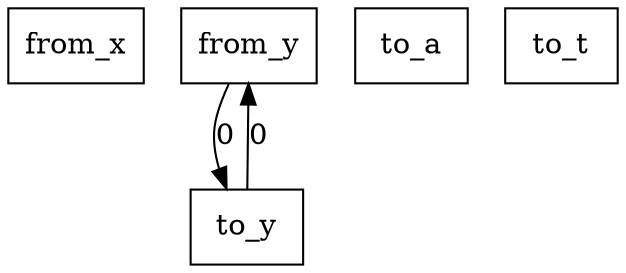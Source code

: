 digraph {
    graph [rankdir=TB
          ,bgcolor=transparent];
    node [shape=box
         ,fillcolor=white
         ,style=filled];
    0 [label=<from_x>];
    1 [label=<from_y>];
    2 [label=<to_a>];
    3 [label=<to_t>];
    4 [label=<to_y>];
    1 -> 4 [label=0];
    4 -> 1 [label=0];
}